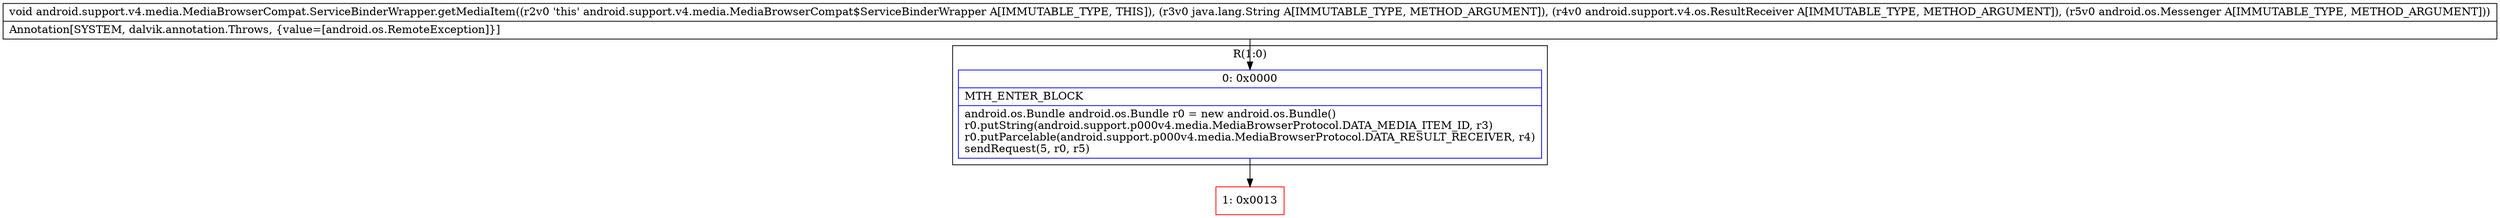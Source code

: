 digraph "CFG forandroid.support.v4.media.MediaBrowserCompat.ServiceBinderWrapper.getMediaItem(Ljava\/lang\/String;Landroid\/support\/v4\/os\/ResultReceiver;Landroid\/os\/Messenger;)V" {
subgraph cluster_Region_51154119 {
label = "R(1:0)";
node [shape=record,color=blue];
Node_0 [shape=record,label="{0\:\ 0x0000|MTH_ENTER_BLOCK\l|android.os.Bundle android.os.Bundle r0 = new android.os.Bundle()\lr0.putString(android.support.p000v4.media.MediaBrowserProtocol.DATA_MEDIA_ITEM_ID, r3)\lr0.putParcelable(android.support.p000v4.media.MediaBrowserProtocol.DATA_RESULT_RECEIVER, r4)\lsendRequest(5, r0, r5)\l}"];
}
Node_1 [shape=record,color=red,label="{1\:\ 0x0013}"];
MethodNode[shape=record,label="{void android.support.v4.media.MediaBrowserCompat.ServiceBinderWrapper.getMediaItem((r2v0 'this' android.support.v4.media.MediaBrowserCompat$ServiceBinderWrapper A[IMMUTABLE_TYPE, THIS]), (r3v0 java.lang.String A[IMMUTABLE_TYPE, METHOD_ARGUMENT]), (r4v0 android.support.v4.os.ResultReceiver A[IMMUTABLE_TYPE, METHOD_ARGUMENT]), (r5v0 android.os.Messenger A[IMMUTABLE_TYPE, METHOD_ARGUMENT]))  | Annotation[SYSTEM, dalvik.annotation.Throws, \{value=[android.os.RemoteException]\}]\l}"];
MethodNode -> Node_0;
Node_0 -> Node_1;
}

